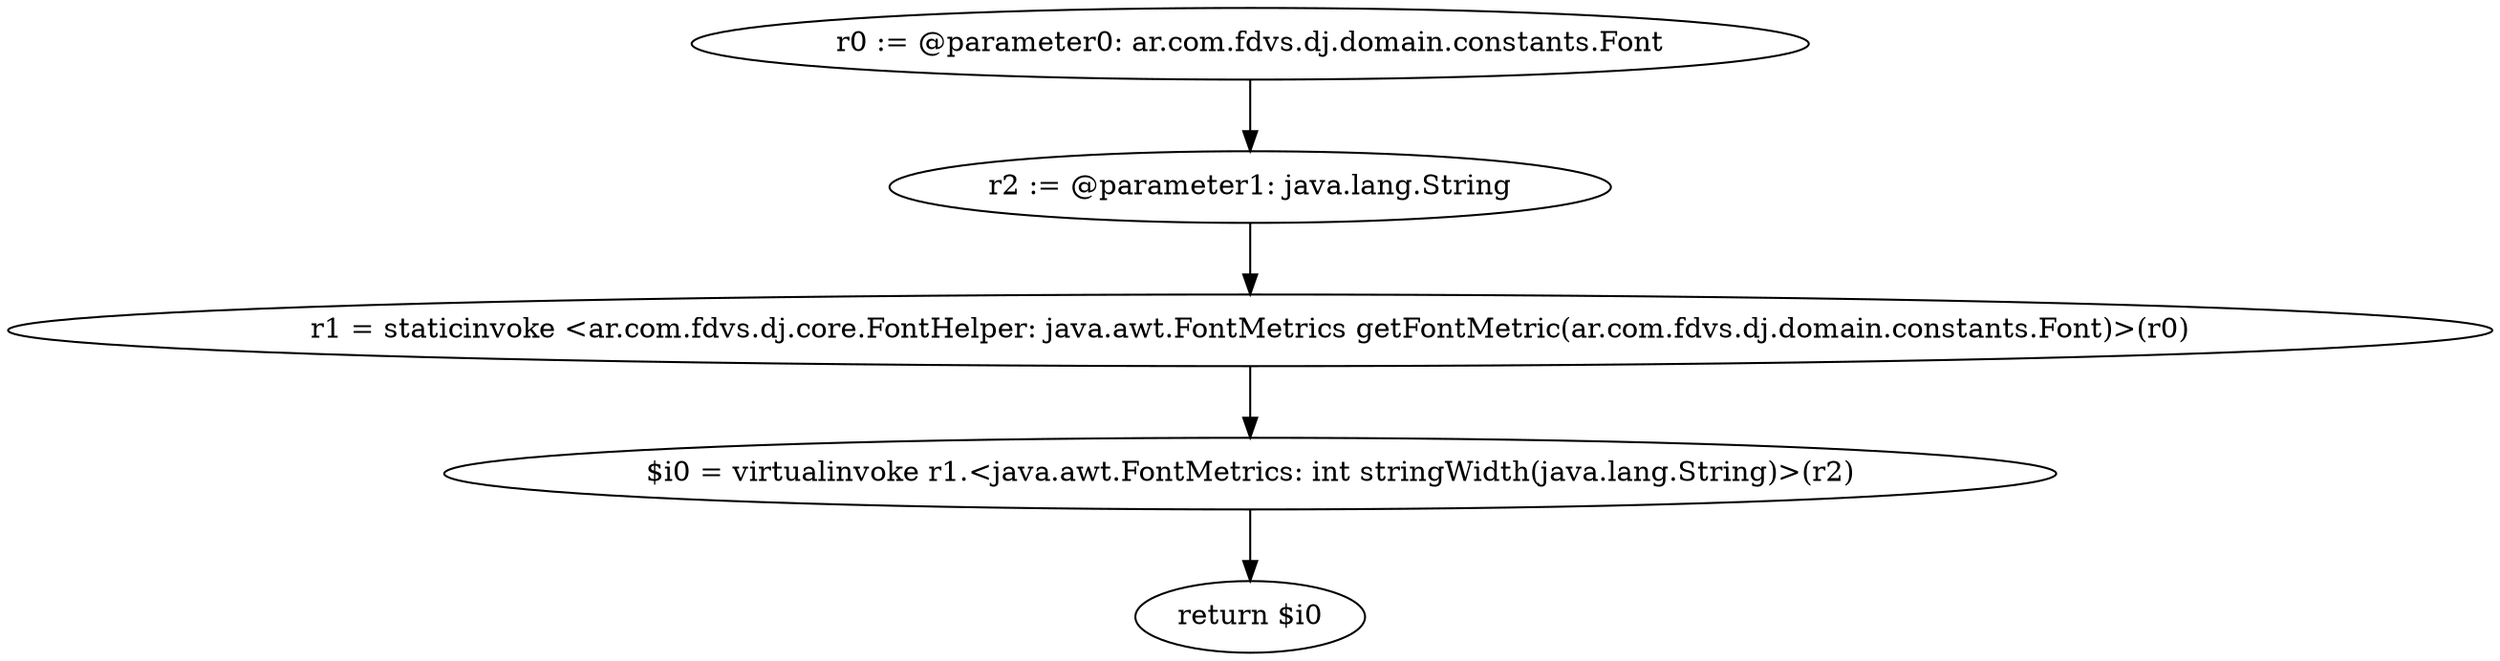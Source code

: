 digraph "unitGraph" {
    "r0 := @parameter0: ar.com.fdvs.dj.domain.constants.Font"
    "r2 := @parameter1: java.lang.String"
    "r1 = staticinvoke <ar.com.fdvs.dj.core.FontHelper: java.awt.FontMetrics getFontMetric(ar.com.fdvs.dj.domain.constants.Font)>(r0)"
    "$i0 = virtualinvoke r1.<java.awt.FontMetrics: int stringWidth(java.lang.String)>(r2)"
    "return $i0"
    "r0 := @parameter0: ar.com.fdvs.dj.domain.constants.Font"->"r2 := @parameter1: java.lang.String";
    "r2 := @parameter1: java.lang.String"->"r1 = staticinvoke <ar.com.fdvs.dj.core.FontHelper: java.awt.FontMetrics getFontMetric(ar.com.fdvs.dj.domain.constants.Font)>(r0)";
    "r1 = staticinvoke <ar.com.fdvs.dj.core.FontHelper: java.awt.FontMetrics getFontMetric(ar.com.fdvs.dj.domain.constants.Font)>(r0)"->"$i0 = virtualinvoke r1.<java.awt.FontMetrics: int stringWidth(java.lang.String)>(r2)";
    "$i0 = virtualinvoke r1.<java.awt.FontMetrics: int stringWidth(java.lang.String)>(r2)"->"return $i0";
}
